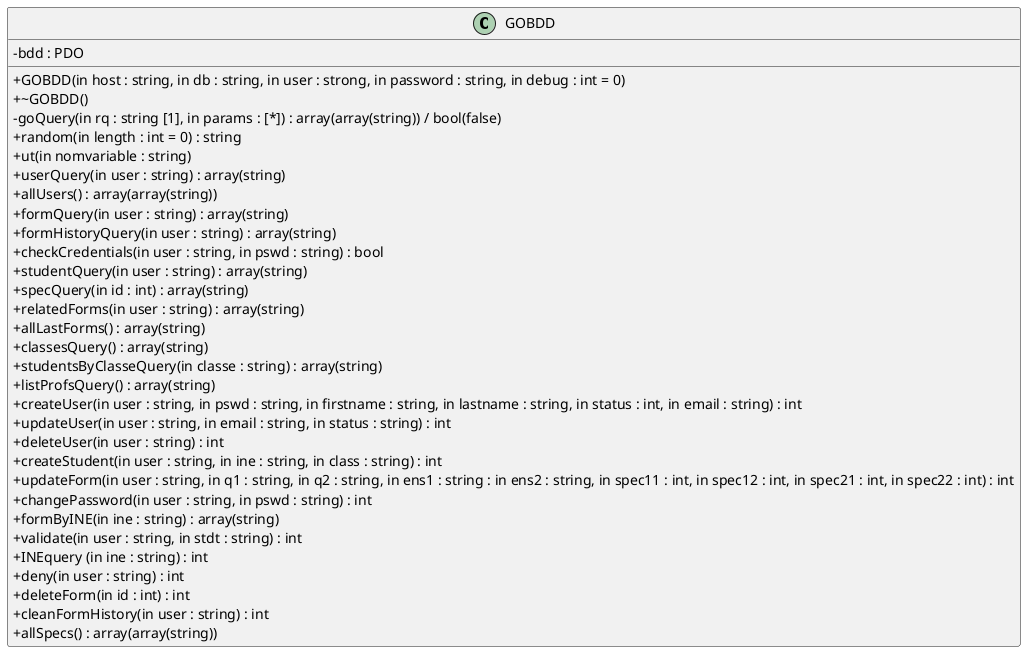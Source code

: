 @startuml
skinparam classAttributeIconSize 0
class GOBDD {
 -bdd : PDO
 +GOBDD(in host : string, in db : string, in user : strong, in password : string, in debug : int = 0)
 +~GOBDD()
 -goQuery(in rq : string [1], in params : [*]) : array(array(string)) / bool(false)
 +random(in length : int = 0) : string
 +ut(in nomvariable : string)
 +userQuery(in user : string) : array(string)
 +allUsers() : array(array(string))
 +formQuery(in user : string) : array(string)
 +formHistoryQuery(in user : string) : array(string)
 +checkCredentials(in user : string, in pswd : string) : bool
 +studentQuery(in user : string) : array(string)
 +specQuery(in id : int) : array(string)
 +relatedForms(in user : string) : array(string)
 +allLastForms() : array(string)
 +classesQuery() : array(string)
 +studentsByClasseQuery(in classe : string) : array(string)
 +listProfsQuery() : array(string)
 +createUser(in user : string, in pswd : string, in firstname : string, in lastname : string, in status : int, in email : string) : int
 +updateUser(in user : string, in email : string, in status : string) : int
 +deleteUser(in user : string) : int
 +createStudent(in user : string, in ine : string, in class : string) : int
 +updateForm(in user : string, in q1 : string, in q2 : string, in ens1 : string : in ens2 : string, in spec11 : int, in spec12 : int, in spec21 : int, in spec22 : int) : int
 +changePassword(in user : string, in pswd : string) : int
 +formByINE(in ine : string) : array(string)
 +validate(in user : string, in stdt : string) : int
 +INEquery (in ine : string) : int
 +deny(in user : string) : int
 +deleteForm(in id : int) : int
 +cleanFormHistory(in user : string) : int
 +allSpecs() : array(array(string))
}
@enduml
